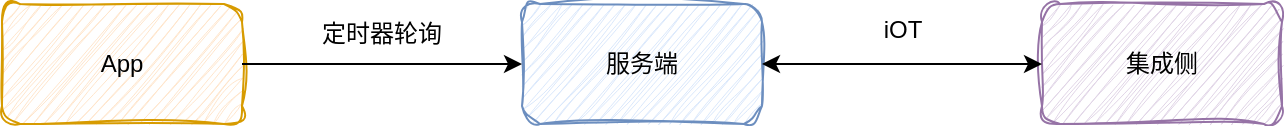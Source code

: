 <mxfile version="22.1.21" type="github">
  <diagram name="第 1 页" id="4hfOIBlN0suf7n0Qkz0t">
    <mxGraphModel dx="1420" dy="781" grid="1" gridSize="10" guides="1" tooltips="1" connect="1" arrows="1" fold="1" page="1" pageScale="1" pageWidth="827" pageHeight="1169" math="0" shadow="0">
      <root>
        <mxCell id="0" />
        <mxCell id="1" parent="0" />
        <mxCell id="cI6ewfMe-wQ2Ie8ksgiE-4" value="App" style="rounded=1;whiteSpace=wrap;html=1;fillColor=#ffe6cc;strokeColor=#d79b00;glass=0;sketch=1;curveFitting=1;jiggle=2;" vertex="1" parent="1">
          <mxGeometry x="60" y="300" width="120" height="60" as="geometry" />
        </mxCell>
        <mxCell id="cI6ewfMe-wQ2Ie8ksgiE-5" value="服务端" style="rounded=1;whiteSpace=wrap;html=1;fillColor=#dae8fc;strokeColor=#6c8ebf;sketch=1;curveFitting=1;jiggle=2;" vertex="1" parent="1">
          <mxGeometry x="320" y="300" width="120" height="60" as="geometry" />
        </mxCell>
        <mxCell id="cI6ewfMe-wQ2Ie8ksgiE-6" value="集成侧" style="rounded=1;whiteSpace=wrap;html=1;fillColor=#e1d5e7;strokeColor=#9673a6;sketch=1;curveFitting=1;jiggle=2;" vertex="1" parent="1">
          <mxGeometry x="580" y="300" width="120" height="60" as="geometry" />
        </mxCell>
        <mxCell id="cI6ewfMe-wQ2Ie8ksgiE-7" value="" style="endArrow=classic;startArrow=classic;html=1;rounded=0;exitX=1;exitY=0.5;exitDx=0;exitDy=0;" edge="1" parent="1" source="cI6ewfMe-wQ2Ie8ksgiE-5" target="cI6ewfMe-wQ2Ie8ksgiE-6">
          <mxGeometry width="50" height="50" relative="1" as="geometry">
            <mxPoint x="470" y="329.5" as="sourcePoint" />
            <mxPoint x="560" y="329.5" as="targetPoint" />
          </mxGeometry>
        </mxCell>
        <mxCell id="cI6ewfMe-wQ2Ie8ksgiE-8" value="" style="endArrow=classic;html=1;rounded=0;entryX=0;entryY=0.5;entryDx=0;entryDy=0;exitX=1;exitY=0.5;exitDx=0;exitDy=0;" edge="1" parent="1" source="cI6ewfMe-wQ2Ie8ksgiE-4" target="cI6ewfMe-wQ2Ie8ksgiE-5">
          <mxGeometry width="50" height="50" relative="1" as="geometry">
            <mxPoint x="220" y="360" as="sourcePoint" />
            <mxPoint x="270" y="310" as="targetPoint" />
          </mxGeometry>
        </mxCell>
        <mxCell id="cI6ewfMe-wQ2Ie8ksgiE-12" value="定时器轮询" style="text;html=1;strokeColor=none;fillColor=none;align=center;verticalAlign=middle;whiteSpace=wrap;rounded=0;" vertex="1" parent="1">
          <mxGeometry x="210" y="300" width="80" height="30" as="geometry" />
        </mxCell>
        <mxCell id="cI6ewfMe-wQ2Ie8ksgiE-13" value="iOT" style="text;html=1;align=center;verticalAlign=middle;resizable=0;points=[];autosize=1;strokeColor=none;fillColor=none;" vertex="1" parent="1">
          <mxGeometry x="490" y="298" width="40" height="30" as="geometry" />
        </mxCell>
      </root>
    </mxGraphModel>
  </diagram>
</mxfile>
